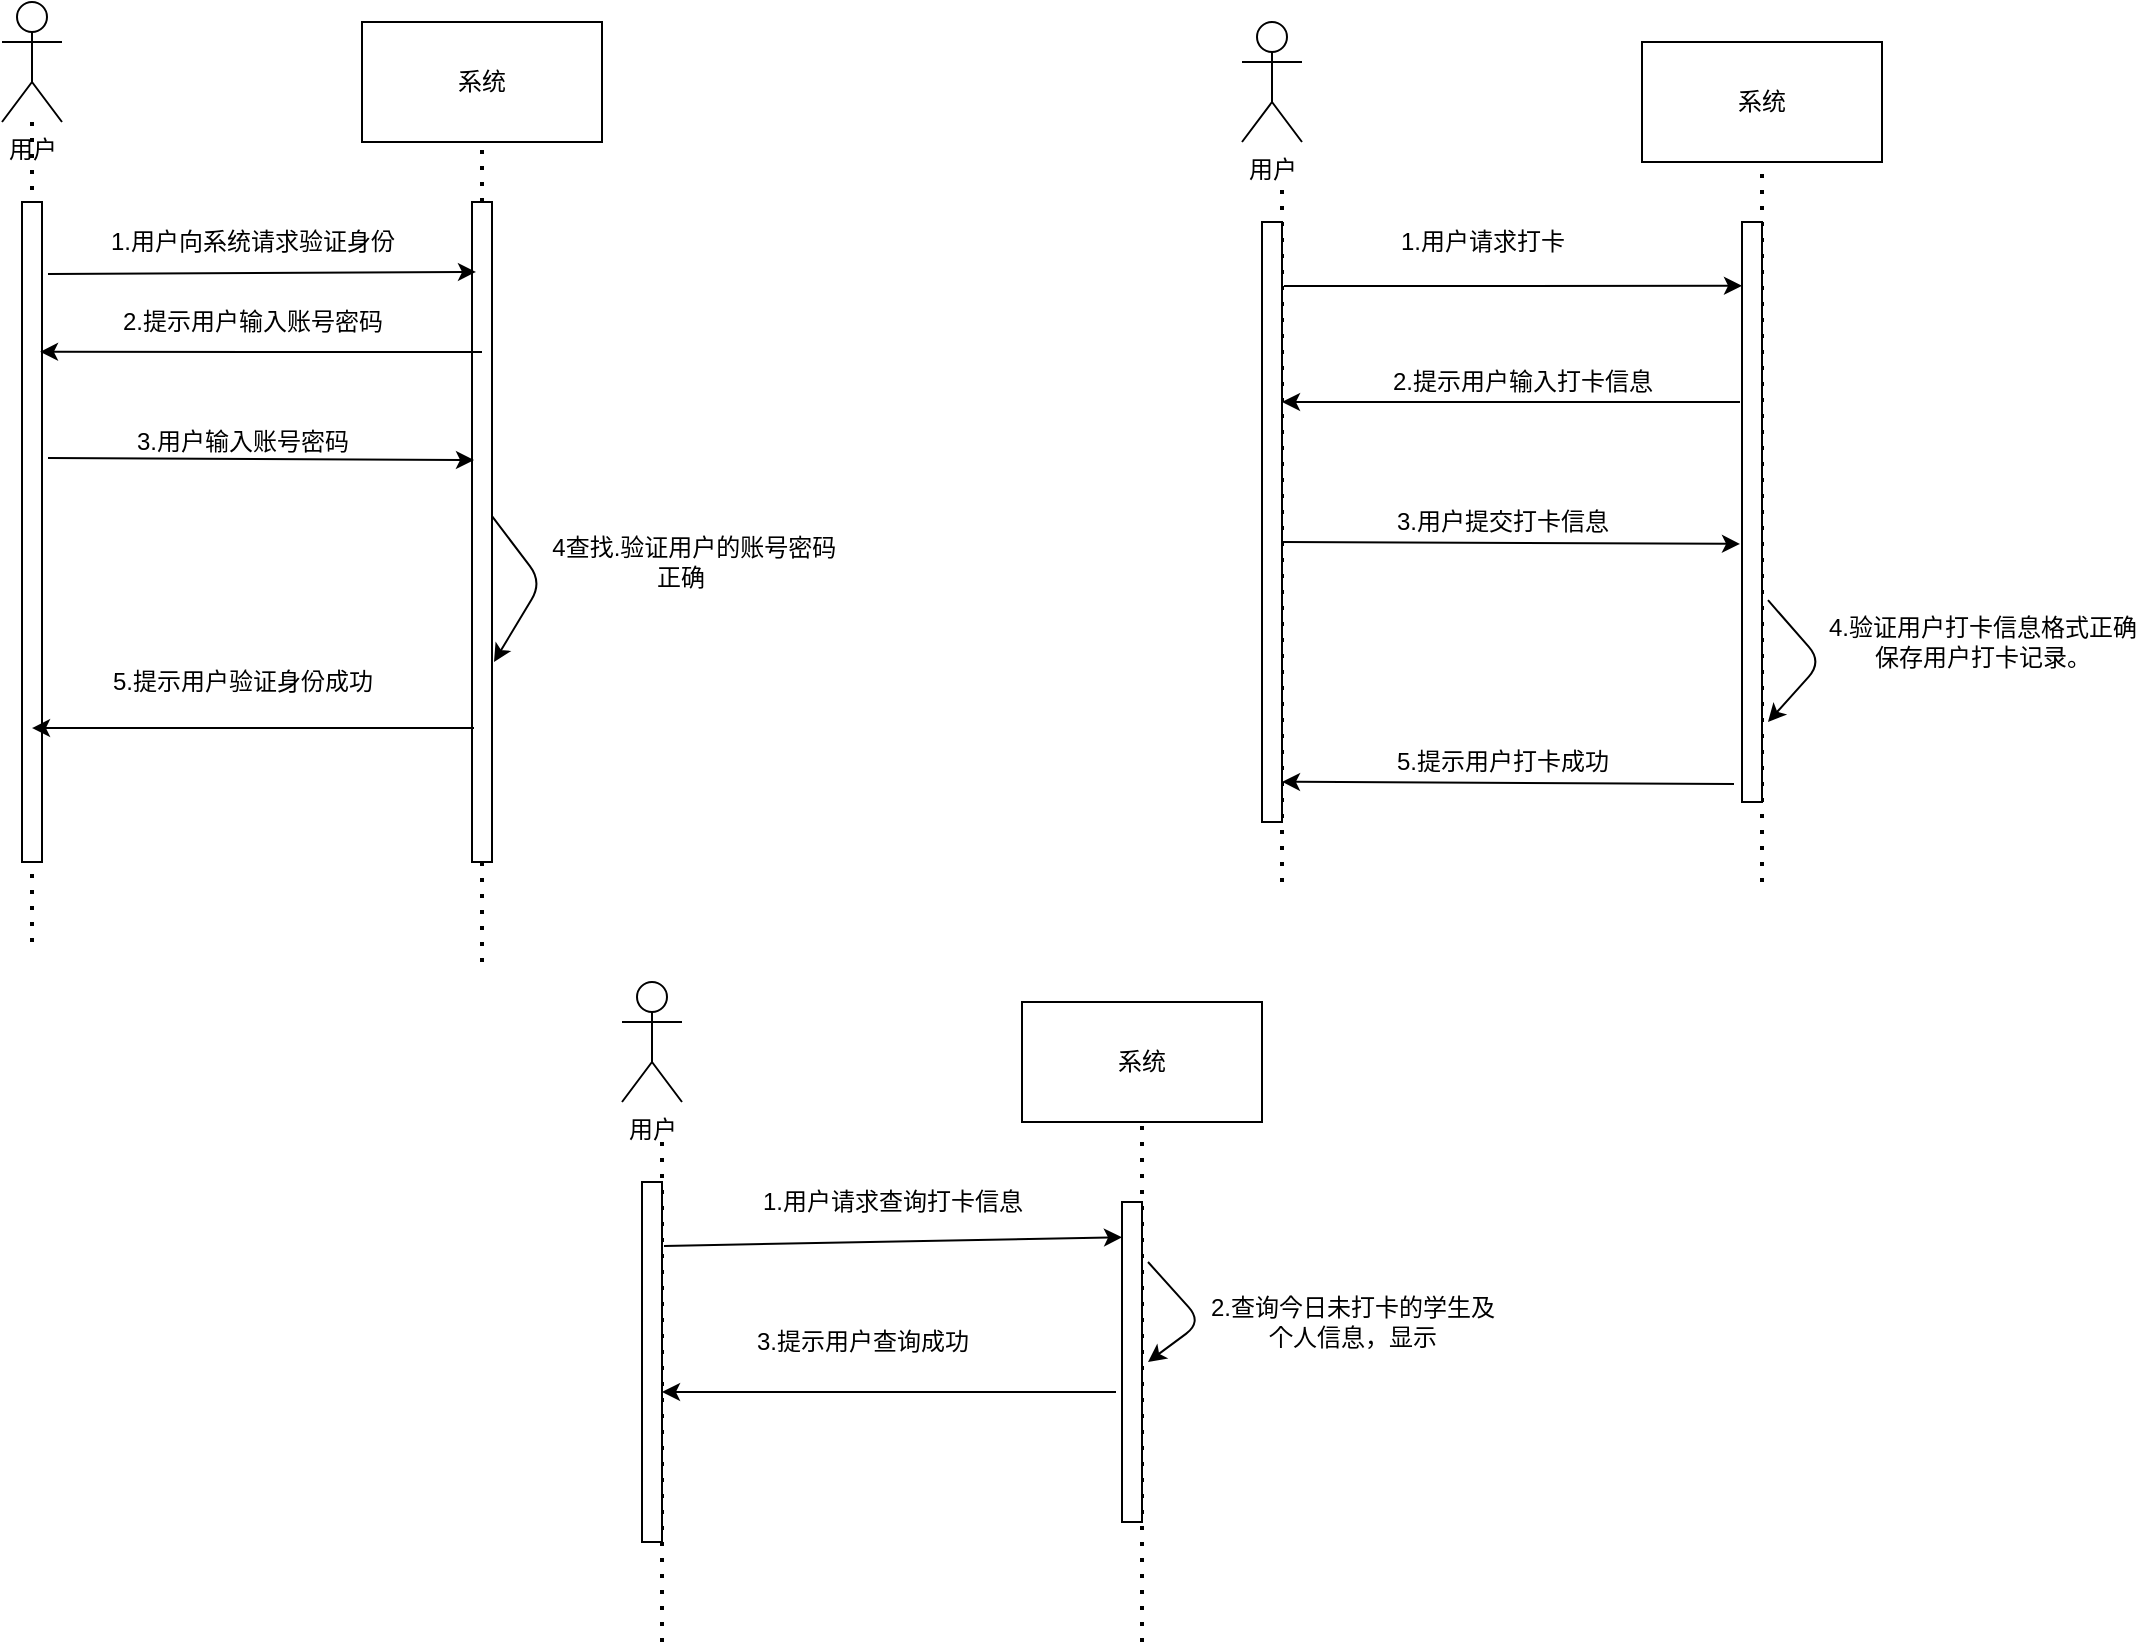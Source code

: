 <mxfile version="14.2.7" type="github"><diagram id="bbfdc8Scq8gPEHWpsSzU" name="第 1 页"><mxGraphModel dx="1662" dy="832" grid="1" gridSize="10" guides="1" tooltips="1" connect="1" arrows="1" fold="1" page="1" pageScale="1" pageWidth="1654" pageHeight="2336" math="0" shadow="0"><root><mxCell id="0"/><mxCell id="1" parent="0"/><mxCell id="hXyk-vWsg8WhAXVVO32l-1" value="用户" style="shape=umlActor;verticalLabelPosition=bottom;verticalAlign=top;html=1;outlineConnect=0;" parent="1" vertex="1"><mxGeometry x="160" y="120" width="30" height="60" as="geometry"/></mxCell><mxCell id="hXyk-vWsg8WhAXVVO32l-2" value="系统" style="rounded=0;whiteSpace=wrap;html=1;" parent="1" vertex="1"><mxGeometry x="340" y="130" width="120" height="60" as="geometry"/></mxCell><mxCell id="hXyk-vWsg8WhAXVVO32l-3" value="" style="endArrow=none;dashed=1;html=1;dashPattern=1 3;strokeWidth=2;" parent="1" target="hXyk-vWsg8WhAXVVO32l-1" edge="1"><mxGeometry width="50" height="50" relative="1" as="geometry"><mxPoint x="175" y="590" as="sourcePoint"/><mxPoint x="440" y="400" as="targetPoint"/></mxGeometry></mxCell><mxCell id="hXyk-vWsg8WhAXVVO32l-4" value="" style="endArrow=none;dashed=1;html=1;dashPattern=1 3;strokeWidth=2;entryX=0.5;entryY=1;entryDx=0;entryDy=0;" parent="1" source="hXyk-vWsg8WhAXVVO32l-6" target="hXyk-vWsg8WhAXVVO32l-2" edge="1"><mxGeometry width="50" height="50" relative="1" as="geometry"><mxPoint x="400" y="600" as="sourcePoint"/><mxPoint x="440" y="400" as="targetPoint"/></mxGeometry></mxCell><mxCell id="hXyk-vWsg8WhAXVVO32l-5" value="" style="rounded=0;whiteSpace=wrap;html=1;" parent="1" vertex="1"><mxGeometry x="170" y="220" width="10" height="330" as="geometry"/></mxCell><mxCell id="hXyk-vWsg8WhAXVVO32l-6" value="" style="rounded=0;whiteSpace=wrap;html=1;" parent="1" vertex="1"><mxGeometry x="395" y="220" width="10" height="330" as="geometry"/></mxCell><mxCell id="hXyk-vWsg8WhAXVVO32l-7" value="" style="endArrow=none;dashed=1;html=1;dashPattern=1 3;strokeWidth=2;entryX=0.5;entryY=1;entryDx=0;entryDy=0;" parent="1" target="hXyk-vWsg8WhAXVVO32l-6" edge="1"><mxGeometry width="50" height="50" relative="1" as="geometry"><mxPoint x="400" y="600" as="sourcePoint"/><mxPoint x="400" y="190" as="targetPoint"/></mxGeometry></mxCell><mxCell id="hXyk-vWsg8WhAXVVO32l-9" value="1.用户向系统请求验证身份" style="text;html=1;align=center;verticalAlign=middle;resizable=0;points=[];autosize=1;" parent="1" vertex="1"><mxGeometry x="205" y="230" width="160" height="20" as="geometry"/></mxCell><mxCell id="hXyk-vWsg8WhAXVVO32l-10" value="" style="endArrow=classic;html=1;exitX=1.3;exitY=0.109;exitDx=0;exitDy=0;exitPerimeter=0;entryX=0.2;entryY=0.106;entryDx=0;entryDy=0;entryPerimeter=0;" parent="1" source="hXyk-vWsg8WhAXVVO32l-5" target="hXyk-vWsg8WhAXVVO32l-6" edge="1"><mxGeometry width="50" height="50" relative="1" as="geometry"><mxPoint x="330" y="450" as="sourcePoint"/><mxPoint x="380" y="400" as="targetPoint"/></mxGeometry></mxCell><mxCell id="hXyk-vWsg8WhAXVVO32l-11" value="" style="endArrow=classic;html=1;entryX=0.9;entryY=0.227;entryDx=0;entryDy=0;entryPerimeter=0;" parent="1" target="hXyk-vWsg8WhAXVVO32l-5" edge="1"><mxGeometry width="50" height="50" relative="1" as="geometry"><mxPoint x="400" y="295" as="sourcePoint"/><mxPoint x="182" y="295" as="targetPoint"/></mxGeometry></mxCell><mxCell id="hXyk-vWsg8WhAXVVO32l-12" value="2.提示用户输入账号密码" style="text;html=1;align=center;verticalAlign=middle;resizable=0;points=[];autosize=1;" parent="1" vertex="1"><mxGeometry x="210" y="270" width="150" height="20" as="geometry"/></mxCell><mxCell id="hXyk-vWsg8WhAXVVO32l-13" value="" style="endArrow=classic;html=1;exitX=1.3;exitY=0.388;exitDx=0;exitDy=0;exitPerimeter=0;entryX=0.1;entryY=0.391;entryDx=0;entryDy=0;entryPerimeter=0;" parent="1" source="hXyk-vWsg8WhAXVVO32l-5" target="hXyk-vWsg8WhAXVVO32l-6" edge="1"><mxGeometry width="50" height="50" relative="1" as="geometry"><mxPoint x="330" y="450" as="sourcePoint"/><mxPoint x="380" y="400" as="targetPoint"/></mxGeometry></mxCell><mxCell id="hXyk-vWsg8WhAXVVO32l-14" value="3.用户输入账号密码" style="text;html=1;align=center;verticalAlign=middle;resizable=0;points=[];autosize=1;" parent="1" vertex="1"><mxGeometry x="220" y="330" width="120" height="20" as="geometry"/></mxCell><mxCell id="hXyk-vWsg8WhAXVVO32l-16" value="" style="endArrow=classic;html=1;exitX=1;exitY=0.476;exitDx=0;exitDy=0;exitPerimeter=0;entryX=1.1;entryY=0.697;entryDx=0;entryDy=0;entryPerimeter=0;" parent="1" source="hXyk-vWsg8WhAXVVO32l-6" target="hXyk-vWsg8WhAXVVO32l-6" edge="1"><mxGeometry width="50" height="50" relative="1" as="geometry"><mxPoint x="330" y="450" as="sourcePoint"/><mxPoint x="380" y="400" as="targetPoint"/><Array as="points"><mxPoint x="430" y="410"/></Array></mxGeometry></mxCell><mxCell id="hXyk-vWsg8WhAXVVO32l-18" value="&amp;nbsp; &amp;nbsp; 4查找.验证用户的账号密码&lt;br&gt;正确" style="text;html=1;align=center;verticalAlign=middle;resizable=0;points=[];autosize=1;" parent="1" vertex="1"><mxGeometry x="414" y="385" width="170" height="30" as="geometry"/></mxCell><mxCell id="hXyk-vWsg8WhAXVVO32l-19" value="" style="endArrow=classic;html=1;entryX=0.5;entryY=0.797;entryDx=0;entryDy=0;entryPerimeter=0;exitX=0.1;exitY=0.797;exitDx=0;exitDy=0;exitPerimeter=0;" parent="1" source="hXyk-vWsg8WhAXVVO32l-6" target="hXyk-vWsg8WhAXVVO32l-5" edge="1"><mxGeometry width="50" height="50" relative="1" as="geometry"><mxPoint x="390" y="483" as="sourcePoint"/><mxPoint x="380" y="400" as="targetPoint"/><Array as="points"><mxPoint x="330" y="483"/></Array></mxGeometry></mxCell><mxCell id="hXyk-vWsg8WhAXVVO32l-20" value="5.提示用户验证身份成功" style="text;html=1;align=center;verticalAlign=middle;resizable=0;points=[];autosize=1;" parent="1" vertex="1"><mxGeometry x="205" y="450" width="150" height="20" as="geometry"/></mxCell><mxCell id="hXyk-vWsg8WhAXVVO32l-21" value="用户" style="shape=umlActor;verticalLabelPosition=bottom;verticalAlign=top;html=1;outlineConnect=0;" parent="1" vertex="1"><mxGeometry x="780" y="130" width="30" height="60" as="geometry"/></mxCell><mxCell id="hXyk-vWsg8WhAXVVO32l-22" value="系统" style="rounded=0;whiteSpace=wrap;html=1;" parent="1" vertex="1"><mxGeometry x="980" y="140" width="120" height="60" as="geometry"/></mxCell><mxCell id="hXyk-vWsg8WhAXVVO32l-23" value="" style="endArrow=none;dashed=1;html=1;dashPattern=1 3;strokeWidth=2;" parent="1" edge="1"><mxGeometry width="50" height="50" relative="1" as="geometry"><mxPoint x="800" y="560" as="sourcePoint"/><mxPoint x="800" y="210" as="targetPoint"/></mxGeometry></mxCell><mxCell id="hXyk-vWsg8WhAXVVO32l-24" value="" style="endArrow=none;dashed=1;html=1;dashPattern=1 3;strokeWidth=2;entryX=0.5;entryY=1;entryDx=0;entryDy=0;" parent="1" target="hXyk-vWsg8WhAXVVO32l-22" edge="1"><mxGeometry width="50" height="50" relative="1" as="geometry"><mxPoint x="1040" y="560" as="sourcePoint"/><mxPoint x="590" y="400" as="targetPoint"/></mxGeometry></mxCell><mxCell id="hXyk-vWsg8WhAXVVO32l-25" value="" style="rounded=0;whiteSpace=wrap;html=1;" parent="1" vertex="1"><mxGeometry x="790" y="230" width="10" height="300" as="geometry"/></mxCell><mxCell id="hXyk-vWsg8WhAXVVO32l-26" value="" style="rounded=0;whiteSpace=wrap;html=1;" parent="1" vertex="1"><mxGeometry x="1030" y="230" width="10" height="290" as="geometry"/></mxCell><mxCell id="hXyk-vWsg8WhAXVVO32l-27" value="" style="endArrow=classic;html=1;entryX=0;entryY=0.11;entryDx=0;entryDy=0;entryPerimeter=0;" parent="1" target="hXyk-vWsg8WhAXVVO32l-26" edge="1"><mxGeometry width="50" height="50" relative="1" as="geometry"><mxPoint x="801" y="262" as="sourcePoint"/><mxPoint x="590" y="400" as="targetPoint"/></mxGeometry></mxCell><mxCell id="hXyk-vWsg8WhAXVVO32l-28" value="1.用户请求打卡" style="text;html=1;align=center;verticalAlign=middle;resizable=0;points=[];autosize=1;" parent="1" vertex="1"><mxGeometry x="850" y="230" width="100" height="20" as="geometry"/></mxCell><mxCell id="hXyk-vWsg8WhAXVVO32l-29" value="" style="endArrow=classic;html=1;" parent="1" edge="1"><mxGeometry width="50" height="50" relative="1" as="geometry"><mxPoint x="1029" y="320" as="sourcePoint"/><mxPoint x="800" y="320" as="targetPoint"/></mxGeometry></mxCell><mxCell id="hXyk-vWsg8WhAXVVO32l-31" value="2.提示用户输入打卡信息" style="text;html=1;align=center;verticalAlign=middle;resizable=0;points=[];autosize=1;" parent="1" vertex="1"><mxGeometry x="845" y="300" width="150" height="20" as="geometry"/></mxCell><mxCell id="hXyk-vWsg8WhAXVVO32l-32" value="" style="endArrow=classic;html=1;entryX=-0.1;entryY=0.555;entryDx=0;entryDy=0;entryPerimeter=0;" parent="1" target="hXyk-vWsg8WhAXVVO32l-26" edge="1"><mxGeometry width="50" height="50" relative="1" as="geometry"><mxPoint x="800" y="390" as="sourcePoint"/><mxPoint x="950" y="400" as="targetPoint"/></mxGeometry></mxCell><mxCell id="hXyk-vWsg8WhAXVVO32l-33" value="3.用户提交打卡信息" style="text;html=1;align=center;verticalAlign=middle;resizable=0;points=[];autosize=1;" parent="1" vertex="1"><mxGeometry x="850" y="370" width="120" height="20" as="geometry"/></mxCell><mxCell id="hXyk-vWsg8WhAXVVO32l-34" value="" style="endArrow=classic;html=1;exitX=1.3;exitY=0.652;exitDx=0;exitDy=0;exitPerimeter=0;" parent="1" source="hXyk-vWsg8WhAXVVO32l-26" edge="1"><mxGeometry width="50" height="50" relative="1" as="geometry"><mxPoint x="920" y="550" as="sourcePoint"/><mxPoint x="1043" y="480" as="targetPoint"/><Array as="points"><mxPoint x="1070" y="450"/></Array></mxGeometry></mxCell><mxCell id="hXyk-vWsg8WhAXVVO32l-35" value="4.验证用户打卡信息格式正确&lt;br&gt;保存用户打卡记录。" style="text;html=1;align=center;verticalAlign=middle;resizable=0;points=[];autosize=1;" parent="1" vertex="1"><mxGeometry x="1065" y="425" width="170" height="30" as="geometry"/></mxCell><mxCell id="hXyk-vWsg8WhAXVVO32l-36" value="" style="endArrow=classic;html=1;exitX=-0.4;exitY=0.969;exitDx=0;exitDy=0;exitPerimeter=0;entryX=1;entryY=0.933;entryDx=0;entryDy=0;entryPerimeter=0;" parent="1" source="hXyk-vWsg8WhAXVVO32l-26" target="hXyk-vWsg8WhAXVVO32l-25" edge="1"><mxGeometry width="50" height="50" relative="1" as="geometry"><mxPoint x="960" y="550" as="sourcePoint"/><mxPoint x="810" y="510" as="targetPoint"/></mxGeometry></mxCell><mxCell id="hXyk-vWsg8WhAXVVO32l-37" value="&amp;nbsp; &amp;nbsp; &amp;nbsp; &amp;nbsp; &amp;nbsp; &amp;nbsp; 5.提示用户打卡成功" style="text;html=1;align=center;verticalAlign=middle;resizable=0;points=[];autosize=1;" parent="1" vertex="1"><mxGeometry x="810" y="490" width="160" height="20" as="geometry"/></mxCell><mxCell id="tt5GL2K5JQZIAlNPNYZT-1" value="用户" style="shape=umlActor;verticalLabelPosition=bottom;verticalAlign=top;html=1;outlineConnect=0;" parent="1" vertex="1"><mxGeometry x="470" y="610" width="30" height="60" as="geometry"/></mxCell><mxCell id="tt5GL2K5JQZIAlNPNYZT-2" value="系统" style="rounded=0;whiteSpace=wrap;html=1;" parent="1" vertex="1"><mxGeometry x="670" y="620" width="120" height="60" as="geometry"/></mxCell><mxCell id="tt5GL2K5JQZIAlNPNYZT-3" value="" style="endArrow=none;dashed=1;html=1;dashPattern=1 3;strokeWidth=2;" parent="1" edge="1"><mxGeometry width="50" height="50" relative="1" as="geometry"><mxPoint x="490" y="940" as="sourcePoint"/><mxPoint x="490" y="690" as="targetPoint"/></mxGeometry></mxCell><mxCell id="tt5GL2K5JQZIAlNPNYZT-4" value="" style="endArrow=none;dashed=1;html=1;dashPattern=1 3;strokeWidth=2;entryX=0.5;entryY=1;entryDx=0;entryDy=0;" parent="1" target="tt5GL2K5JQZIAlNPNYZT-2" edge="1"><mxGeometry width="50" height="50" relative="1" as="geometry"><mxPoint x="730" y="940" as="sourcePoint"/><mxPoint x="280" y="880" as="targetPoint"/></mxGeometry></mxCell><mxCell id="tt5GL2K5JQZIAlNPNYZT-5" value="" style="rounded=0;whiteSpace=wrap;html=1;" parent="1" vertex="1"><mxGeometry x="480" y="710" width="10" height="180" as="geometry"/></mxCell><mxCell id="tt5GL2K5JQZIAlNPNYZT-6" value="" style="rounded=0;whiteSpace=wrap;html=1;" parent="1" vertex="1"><mxGeometry x="720" y="720" width="10" height="160" as="geometry"/></mxCell><mxCell id="tt5GL2K5JQZIAlNPNYZT-7" value="" style="endArrow=classic;html=1;entryX=0;entryY=0.11;entryDx=0;entryDy=0;entryPerimeter=0;" parent="1" target="tt5GL2K5JQZIAlNPNYZT-6" edge="1"><mxGeometry width="50" height="50" relative="1" as="geometry"><mxPoint x="491" y="742" as="sourcePoint"/><mxPoint x="280" y="880" as="targetPoint"/></mxGeometry></mxCell><mxCell id="tt5GL2K5JQZIAlNPNYZT-8" value="1.用户请求查询打卡信息" style="text;html=1;align=center;verticalAlign=middle;resizable=0;points=[];autosize=1;" parent="1" vertex="1"><mxGeometry x="530" y="710" width="150" height="20" as="geometry"/></mxCell><mxCell id="tt5GL2K5JQZIAlNPNYZT-13" value="" style="endArrow=classic;html=1;" parent="1" edge="1"><mxGeometry width="50" height="50" relative="1" as="geometry"><mxPoint x="733" y="750" as="sourcePoint"/><mxPoint x="733" y="800" as="targetPoint"/><Array as="points"><mxPoint x="760" y="780"/></Array></mxGeometry></mxCell><mxCell id="tt5GL2K5JQZIAlNPNYZT-14" value="2.查询今日未打卡的学生及&lt;br&gt;个人信息，显示" style="text;html=1;align=center;verticalAlign=middle;resizable=0;points=[];autosize=1;" parent="1" vertex="1"><mxGeometry x="755" y="765" width="160" height="30" as="geometry"/></mxCell><mxCell id="tt5GL2K5JQZIAlNPNYZT-16" value="3.提示用户查询成功" style="text;html=1;align=center;verticalAlign=middle;resizable=0;points=[];autosize=1;" parent="1" vertex="1"><mxGeometry x="530" y="780" width="120" height="20" as="geometry"/></mxCell><mxCell id="tt5GL2K5JQZIAlNPNYZT-17" value="" style="endArrow=classic;html=1;" parent="1" edge="1"><mxGeometry width="50" height="50" relative="1" as="geometry"><mxPoint x="717" y="815" as="sourcePoint"/><mxPoint x="490" y="815" as="targetPoint"/></mxGeometry></mxCell></root></mxGraphModel></diagram></mxfile>